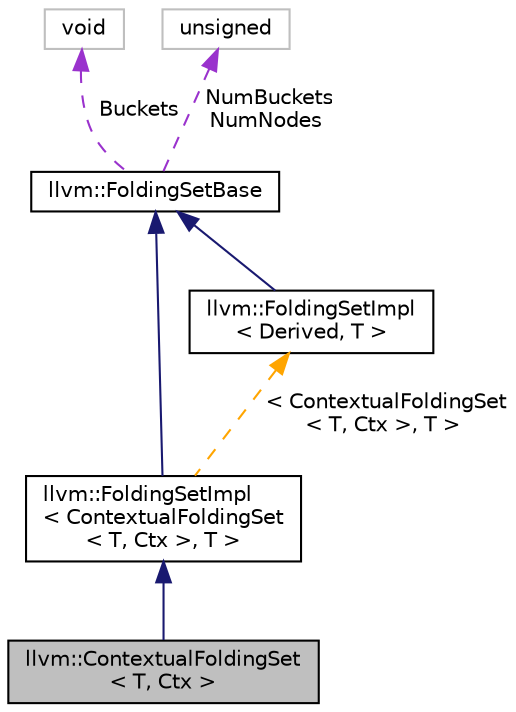 digraph "llvm::ContextualFoldingSet&lt; T, Ctx &gt;"
{
 // LATEX_PDF_SIZE
  bgcolor="transparent";
  edge [fontname="Helvetica",fontsize="10",labelfontname="Helvetica",labelfontsize="10"];
  node [fontname="Helvetica",fontsize="10",shape=record];
  Node1 [label="llvm::ContextualFoldingSet\l\< T, Ctx \>",height=0.2,width=0.4,color="black", fillcolor="grey75", style="filled", fontcolor="black",tooltip="ContextualFoldingSet - This template class is a further refinement of FoldingSet which provides a con..."];
  Node2 -> Node1 [dir="back",color="midnightblue",fontsize="10",style="solid",fontname="Helvetica"];
  Node2 [label="llvm::FoldingSetImpl\l\< ContextualFoldingSet\l\< T, Ctx \>, T \>",height=0.2,width=0.4,color="black",URL="$classllvm_1_1FoldingSetImpl.html",tooltip=" "];
  Node3 -> Node2 [dir="back",color="midnightblue",fontsize="10",style="solid",fontname="Helvetica"];
  Node3 [label="llvm::FoldingSetBase",height=0.2,width=0.4,color="black",URL="$classllvm_1_1FoldingSetBase.html",tooltip="FoldingSetBase - Implements the folding set functionality."];
  Node4 -> Node3 [dir="back",color="darkorchid3",fontsize="10",style="dashed",label=" Buckets" ,fontname="Helvetica"];
  Node4 [label="void",height=0.2,width=0.4,color="grey75",tooltip=" "];
  Node5 -> Node3 [dir="back",color="darkorchid3",fontsize="10",style="dashed",label=" NumBuckets\nNumNodes" ,fontname="Helvetica"];
  Node5 [label="unsigned",height=0.2,width=0.4,color="grey75",tooltip=" "];
  Node6 -> Node2 [dir="back",color="orange",fontsize="10",style="dashed",label=" \< ContextualFoldingSet\l\< T, Ctx \>, T \>" ,fontname="Helvetica"];
  Node6 [label="llvm::FoldingSetImpl\l\< Derived, T \>",height=0.2,width=0.4,color="black",URL="$classllvm_1_1FoldingSetImpl.html",tooltip="FoldingSetImpl - An implementation detail that lets us share code between FoldingSet and ContextualFo..."];
  Node3 -> Node6 [dir="back",color="midnightblue",fontsize="10",style="solid",fontname="Helvetica"];
}
